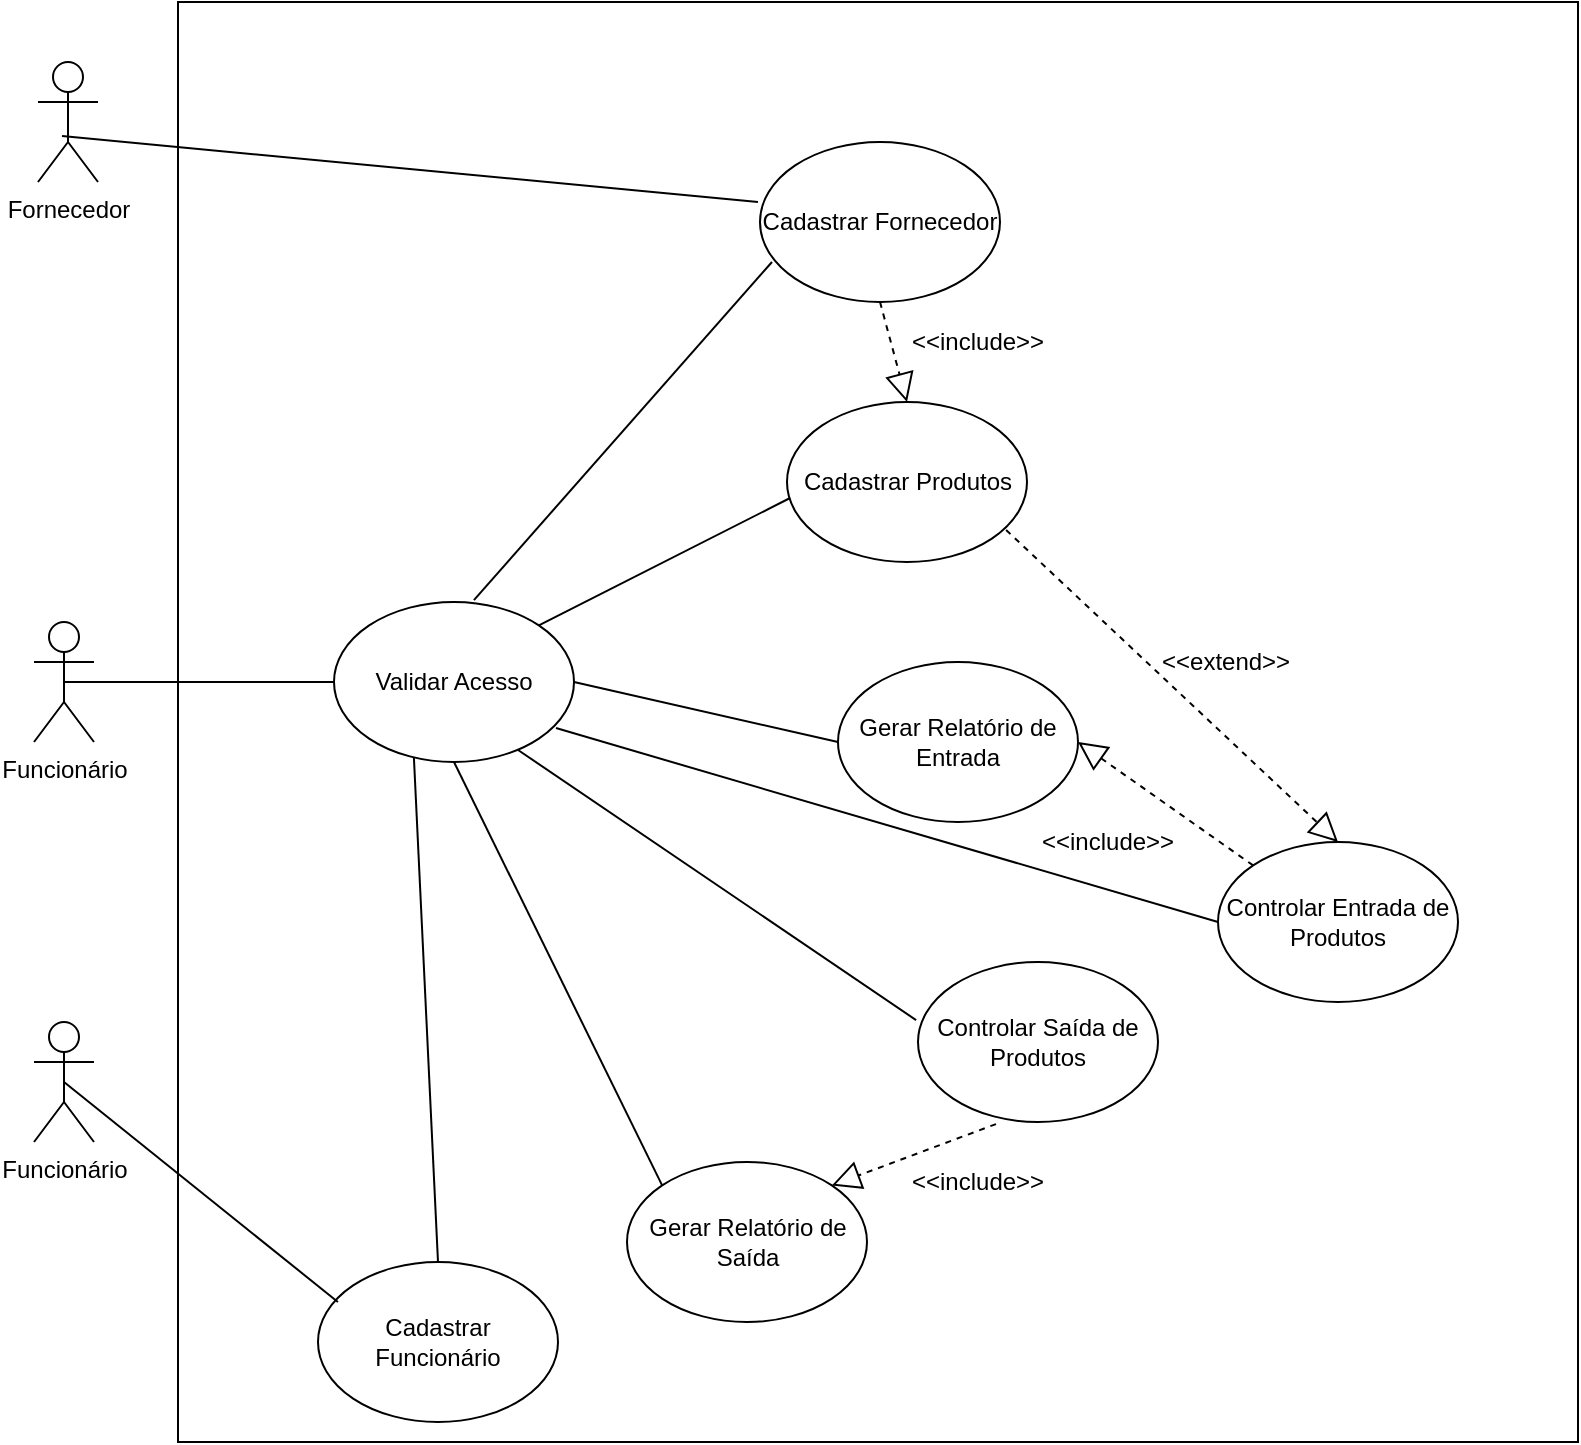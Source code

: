 <mxfile version="12.2.4" pages="1"><diagram id="p9fVkXGn0-qroXUYnPkT" name="Page-1"><mxGraphModel dx="1120" dy="765" grid="1" gridSize="10" guides="1" tooltips="1" connect="1" arrows="1" fold="1" page="1" pageScale="1" pageWidth="827" pageHeight="1169" math="0" shadow="0"><root><mxCell id="0"/><mxCell id="1" parent="0"/><mxCell id="68" value="" style="rounded=0;whiteSpace=wrap;html=1;" parent="1" vertex="1"><mxGeometry x="100" y="110" width="700" height="720" as="geometry"/></mxCell><mxCell id="2" value="Validar Acesso" style="ellipse;whiteSpace=wrap;html=1;" parent="1" vertex="1"><mxGeometry x="178" y="410" width="120" height="80" as="geometry"/></mxCell><mxCell id="3" value="Funcionário" style="shape=umlActor;verticalLabelPosition=bottom;labelBackgroundColor=#ffffff;verticalAlign=top;html=1;outlineConnect=0;" parent="1" vertex="1"><mxGeometry x="28" y="420" width="30" height="60" as="geometry"/></mxCell><mxCell id="8" value="" style="endArrow=none;html=1;exitX=0.5;exitY=0.5;exitDx=0;exitDy=0;exitPerimeter=0;entryX=0;entryY=0.5;entryDx=0;entryDy=0;" parent="1" source="3" target="2" edge="1"><mxGeometry width="50" height="50" relative="1" as="geometry"><mxPoint x="78" y="490" as="sourcePoint"/><mxPoint x="128" y="440" as="targetPoint"/></mxGeometry></mxCell><mxCell id="9" value="Cadastrar Produtos" style="ellipse;whiteSpace=wrap;html=1;" parent="1" vertex="1"><mxGeometry x="404.5" y="310" width="120" height="80" as="geometry"/></mxCell><mxCell id="11" value="Gerar Relatório de Entrada" style="ellipse;whiteSpace=wrap;html=1;" parent="1" vertex="1"><mxGeometry x="430" y="440" width="120" height="80" as="geometry"/></mxCell><mxCell id="13" value="Gerar Relatório de Saída" style="ellipse;whiteSpace=wrap;html=1;" parent="1" vertex="1"><mxGeometry x="324.5" y="690" width="120" height="80" as="geometry"/></mxCell><mxCell id="38" value="Cadastrar Fornecedor" style="ellipse;whiteSpace=wrap;html=1;" parent="1" vertex="1"><mxGeometry x="391" y="180" width="120" height="80" as="geometry"/></mxCell><mxCell id="40" value="Controlar Entrada de Produtos" style="ellipse;whiteSpace=wrap;html=1;" parent="1" vertex="1"><mxGeometry x="620" y="530" width="120" height="80" as="geometry"/></mxCell><mxCell id="41" value="Fornecedor" style="shape=umlActor;verticalLabelPosition=bottom;labelBackgroundColor=#ffffff;verticalAlign=top;html=1;" parent="1" vertex="1"><mxGeometry x="30" y="140" width="30" height="60" as="geometry"/></mxCell><mxCell id="43" value="Controlar Saída de Produtos" style="ellipse;whiteSpace=wrap;html=1;" parent="1" vertex="1"><mxGeometry x="470" y="590" width="120" height="80" as="geometry"/></mxCell><mxCell id="46" value="" style="endArrow=block;dashed=1;endFill=0;endSize=12;html=1;exitX=0.5;exitY=1;exitDx=0;exitDy=0;entryX=0.5;entryY=0;entryDx=0;entryDy=0;" parent="1" source="38" target="9" edge="1"><mxGeometry width="160" relative="1" as="geometry"><mxPoint x="700" y="280" as="sourcePoint"/><mxPoint x="870" y="280" as="targetPoint"/></mxGeometry></mxCell><mxCell id="48" value="" style="endArrow=block;dashed=1;endFill=0;endSize=12;html=1;exitX=0;exitY=0;exitDx=0;exitDy=0;entryX=1;entryY=0.5;entryDx=0;entryDy=0;" parent="1" source="40" target="11" edge="1"><mxGeometry width="160" relative="1" as="geometry"><mxPoint x="660" y="340" as="sourcePoint"/><mxPoint x="820" y="340" as="targetPoint"/></mxGeometry></mxCell><mxCell id="49" value="" style="endArrow=block;dashed=1;endFill=0;endSize=12;html=1;exitX=0.325;exitY=1.013;exitDx=0;exitDy=0;exitPerimeter=0;entryX=1;entryY=0;entryDx=0;entryDy=0;" parent="1" source="43" target="13" edge="1"><mxGeometry width="160" relative="1" as="geometry"><mxPoint x="640" y="670" as="sourcePoint"/><mxPoint x="800" y="670" as="targetPoint"/></mxGeometry></mxCell><mxCell id="51" value="" style="endArrow=none;html=1;exitX=0.4;exitY=0.617;exitDx=0;exitDy=0;exitPerimeter=0;" parent="1" source="41" edge="1"><mxGeometry width="50" height="50" relative="1" as="geometry"><mxPoint x="120" y="280" as="sourcePoint"/><mxPoint x="390" y="210" as="targetPoint"/></mxGeometry></mxCell><mxCell id="53" value="&amp;lt;&amp;lt;include&amp;gt;&amp;gt;" style="text;html=1;resizable=0;points=[];autosize=1;align=left;verticalAlign=top;spacingTop=-4;" parent="1" vertex="1"><mxGeometry x="464.5" y="270" width="80" height="20" as="geometry"/></mxCell><mxCell id="55" value="" style="endArrow=none;html=1;exitX=0.583;exitY=-0.012;exitDx=0;exitDy=0;exitPerimeter=0;entryX=0.05;entryY=0.75;entryDx=0;entryDy=0;entryPerimeter=0;" parent="1" source="2" target="38" edge="1"><mxGeometry width="50" height="50" relative="1" as="geometry"><mxPoint x="240" y="370" as="sourcePoint"/><mxPoint x="290" y="320" as="targetPoint"/></mxGeometry></mxCell><mxCell id="56" value="" style="endArrow=none;html=1;exitX=1;exitY=0;exitDx=0;exitDy=0;entryX=0.013;entryY=0.6;entryDx=0;entryDy=0;entryPerimeter=0;" parent="1" source="2" target="9" edge="1"><mxGeometry width="50" height="50" relative="1" as="geometry"><mxPoint x="310" y="420" as="sourcePoint"/><mxPoint x="360" y="370" as="targetPoint"/></mxGeometry></mxCell><mxCell id="57" value="" style="endArrow=none;html=1;exitX=0.5;exitY=1;exitDx=0;exitDy=0;entryX=0;entryY=0;entryDx=0;entryDy=0;" parent="1" source="2" target="13" edge="1"><mxGeometry width="50" height="50" relative="1" as="geometry"><mxPoint x="230" y="620" as="sourcePoint"/><mxPoint x="280" y="570" as="targetPoint"/></mxGeometry></mxCell><mxCell id="58" value="" style="endArrow=none;html=1;exitX=0.767;exitY=0.925;exitDx=0;exitDy=0;exitPerimeter=0;entryX=-0.008;entryY=0.363;entryDx=0;entryDy=0;entryPerimeter=0;" parent="1" source="2" target="43" edge="1"><mxGeometry width="50" height="50" relative="1" as="geometry"><mxPoint x="360" y="610" as="sourcePoint"/><mxPoint x="410" y="560" as="targetPoint"/></mxGeometry></mxCell><mxCell id="59" value="" style="endArrow=none;html=1;exitX=1;exitY=0.5;exitDx=0;exitDy=0;entryX=0;entryY=0.5;entryDx=0;entryDy=0;" parent="1" source="2" target="11" edge="1"><mxGeometry width="50" height="50" relative="1" as="geometry"><mxPoint x="360" y="460" as="sourcePoint"/><mxPoint x="410" y="410" as="targetPoint"/></mxGeometry></mxCell><mxCell id="60" value="" style="endArrow=none;html=1;exitX=0.925;exitY=0.788;exitDx=0;exitDy=0;exitPerimeter=0;entryX=0;entryY=0.5;entryDx=0;entryDy=0;" parent="1" source="2" target="40" edge="1"><mxGeometry width="50" height="50" relative="1" as="geometry"><mxPoint x="440" y="570" as="sourcePoint"/><mxPoint x="490" y="520" as="targetPoint"/></mxGeometry></mxCell><mxCell id="61" value="&amp;lt;&amp;lt;include&amp;gt;&amp;gt;" style="text;html=1;resizable=0;points=[];autosize=1;align=left;verticalAlign=top;spacingTop=-4;" parent="1" vertex="1"><mxGeometry x="530" y="520" width="80" height="20" as="geometry"/></mxCell><mxCell id="62" value="&amp;lt;&amp;lt;include&amp;gt;&amp;gt;" style="text;html=1;resizable=0;points=[];autosize=1;align=left;verticalAlign=top;spacingTop=-4;" parent="1" vertex="1"><mxGeometry x="464.5" y="690" width="80" height="20" as="geometry"/></mxCell><mxCell id="64" value="" style="endArrow=block;dashed=1;endFill=0;endSize=12;html=1;exitX=0.913;exitY=0.8;exitDx=0;exitDy=0;exitPerimeter=0;entryX=0.5;entryY=0;entryDx=0;entryDy=0;" parent="1" source="9" target="40" edge="1"><mxGeometry width="160" relative="1" as="geometry"><mxPoint x="570" y="360" as="sourcePoint"/><mxPoint x="730" y="360" as="targetPoint"/></mxGeometry></mxCell><mxCell id="65" value="&amp;lt;&amp;lt;extend&amp;gt;&amp;gt;" style="text;html=1;resizable=0;points=[];autosize=1;align=left;verticalAlign=top;spacingTop=-4;" parent="1" vertex="1"><mxGeometry x="590" y="430" width="80" height="20" as="geometry"/></mxCell><mxCell id="66" value="Cadastrar Funcionário" style="ellipse;whiteSpace=wrap;html=1;" parent="1" vertex="1"><mxGeometry x="170" y="740" width="120" height="80" as="geometry"/></mxCell><mxCell id="67" value="" style="endArrow=none;html=1;entryX=0.333;entryY=0.975;entryDx=0;entryDy=0;exitX=0.5;exitY=0;exitDx=0;exitDy=0;entryPerimeter=0;" parent="1" source="66" target="2" edge="1"><mxGeometry width="50" height="50" relative="1" as="geometry"><mxPoint x="110" y="650" as="sourcePoint"/><mxPoint x="160" y="600" as="targetPoint"/></mxGeometry></mxCell><mxCell id="69" value="" style="endArrow=none;html=1;exitX=0.5;exitY=0.5;exitDx=0;exitDy=0;exitPerimeter=0;entryX=0.083;entryY=0.25;entryDx=0;entryDy=0;entryPerimeter=0;" parent="1" source="70" target="66" edge="1"><mxGeometry width="50" height="50" relative="1" as="geometry"><mxPoint x="100" y="540" as="sourcePoint"/><mxPoint x="150" y="490" as="targetPoint"/></mxGeometry></mxCell><mxCell id="70" value="Funcionário" style="shape=umlActor;verticalLabelPosition=bottom;labelBackgroundColor=#ffffff;verticalAlign=top;html=1;outlineConnect=0;" parent="1" vertex="1"><mxGeometry x="28" y="620" width="30" height="60" as="geometry"/></mxCell></root></mxGraphModel></diagram></mxfile>